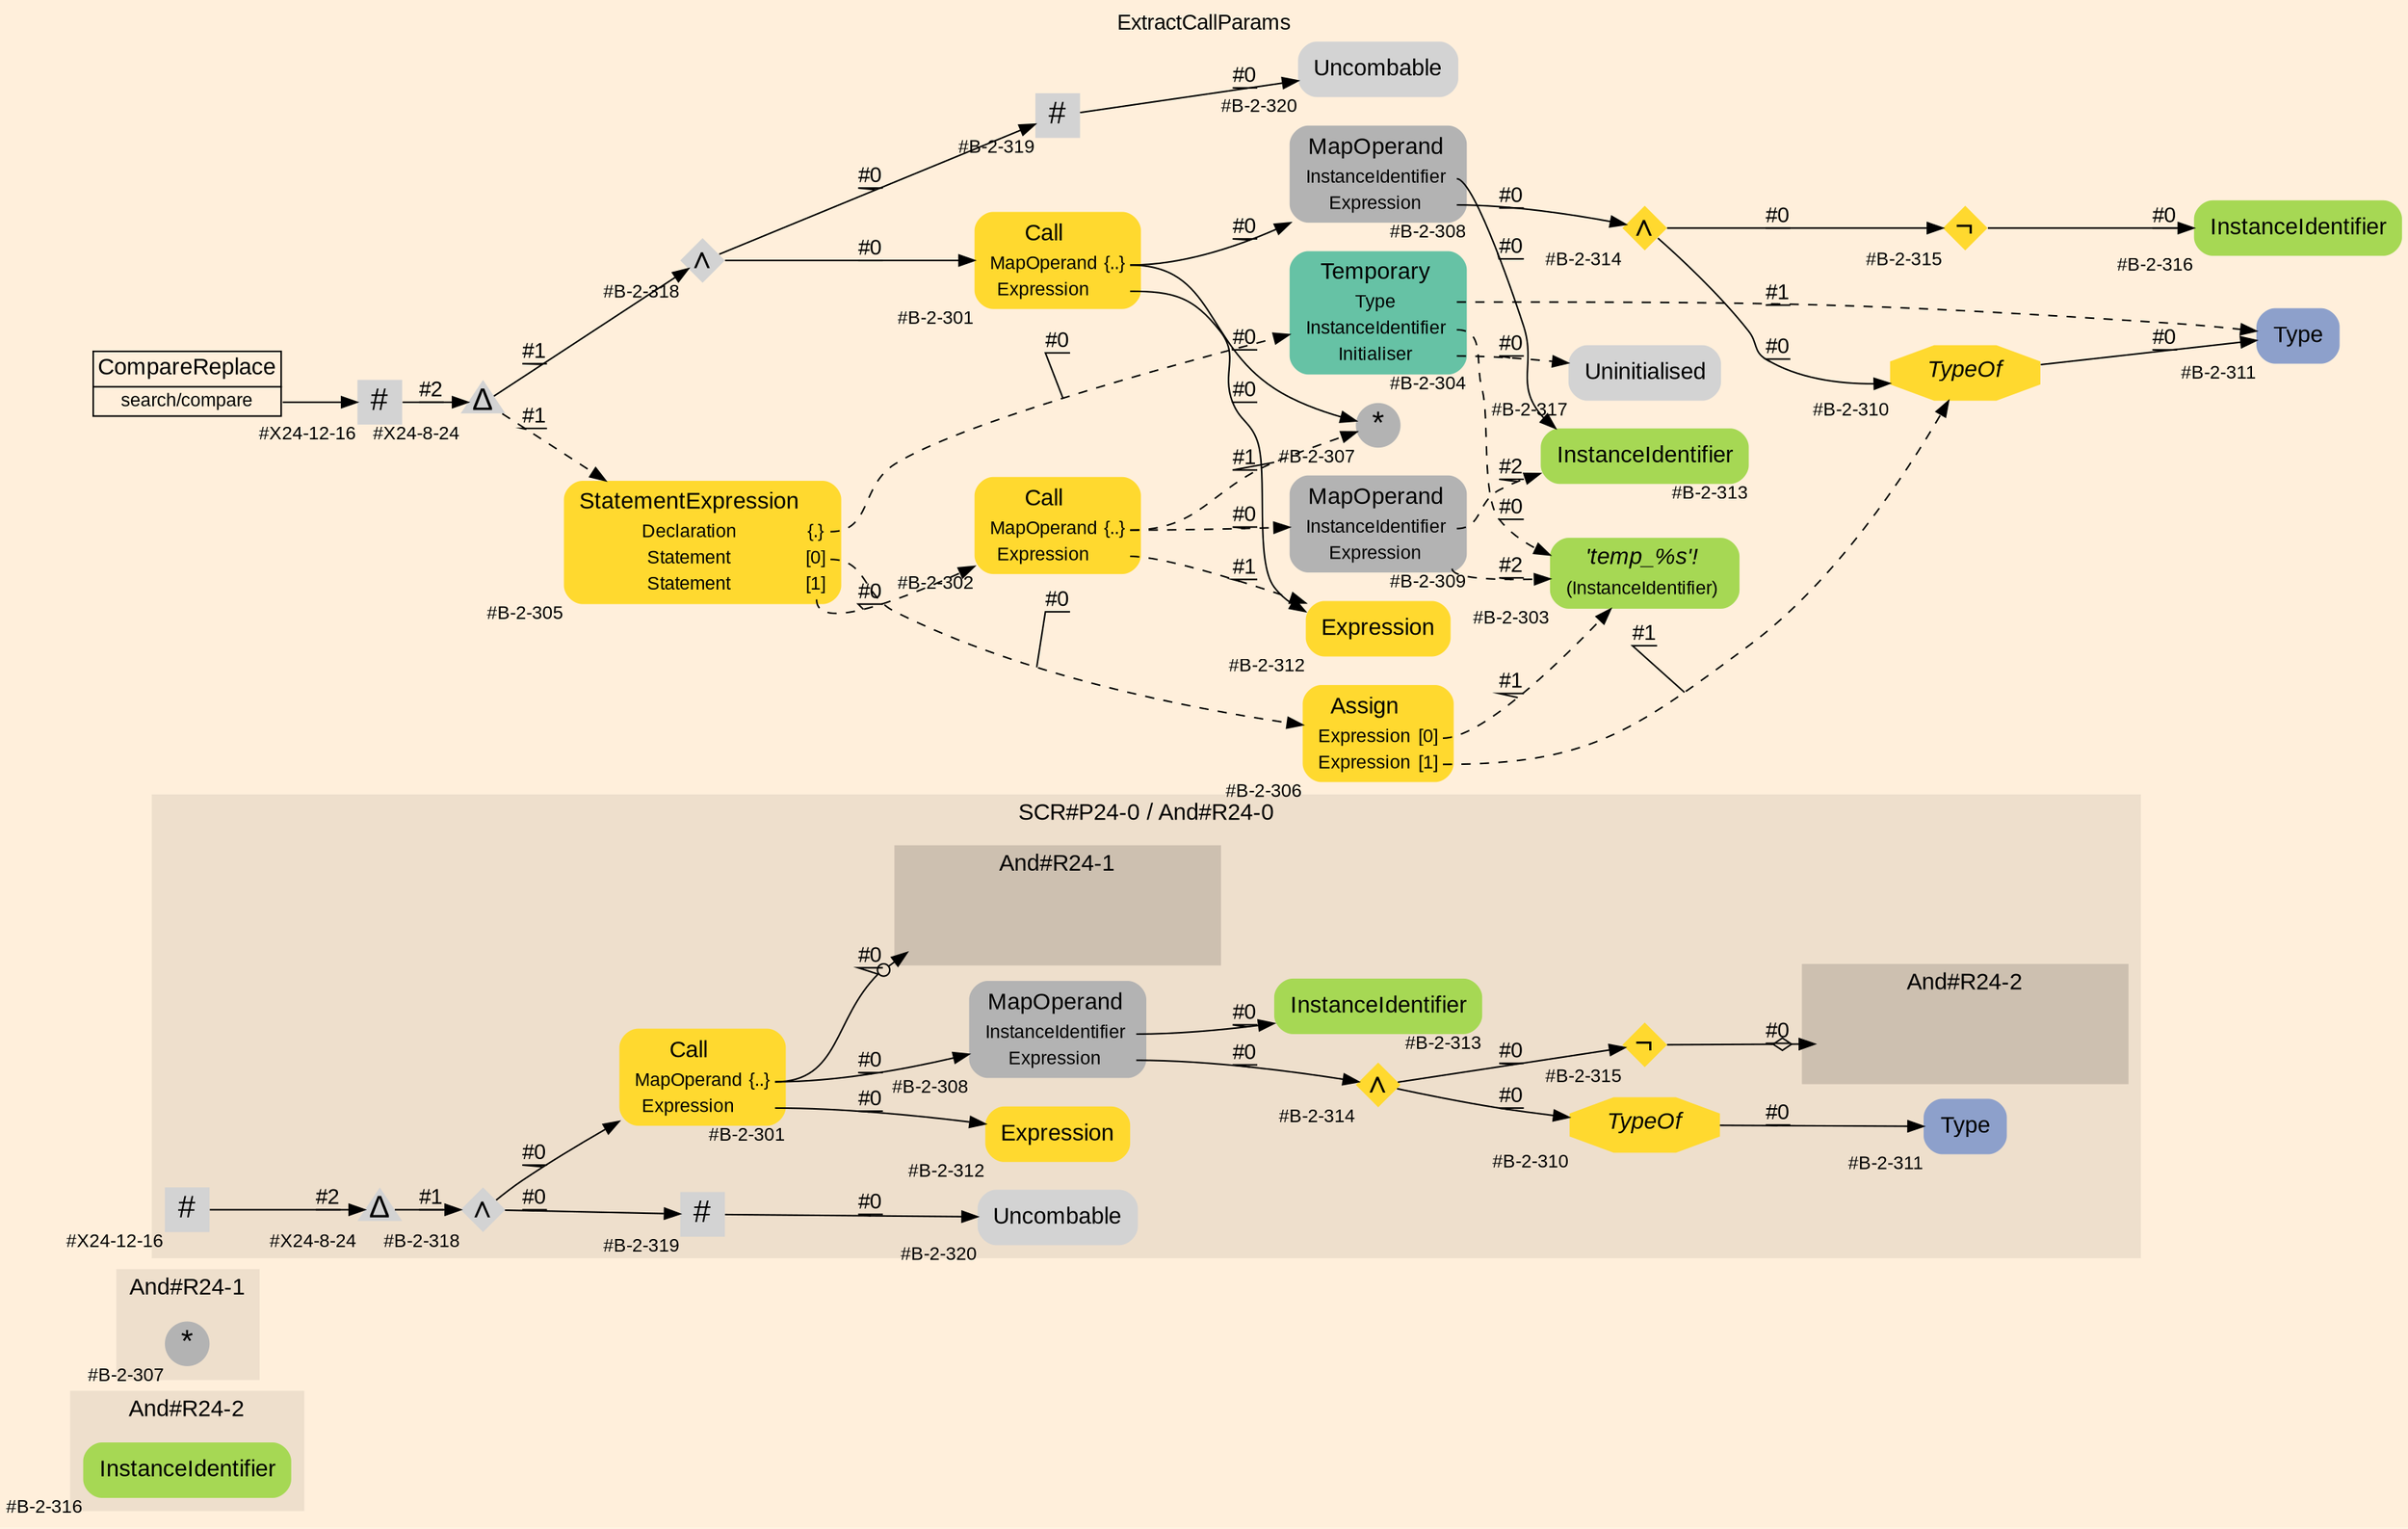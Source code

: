 digraph "ExtractCallParams" {
label = "ExtractCallParams"
labelloc = t
graph [
    rankdir = "LR"
    ranksep = 0.3
    bgcolor = antiquewhite1
    color = black
    fontcolor = black
    fontname = "Arial"
];
node [
    fontname = "Arial"
];
edge [
    fontname = "Arial"
];

// -------------------- figure And#R24-2 --------------------
// -------- region And#R24-2 ----------
subgraph "clusterAnd#R24-2" {
    label = "And#R24-2"
    style = "filled"
    color = antiquewhite2
    fontsize = "15"
    // -------- block And#R24-2/#B-2-316 ----------
    "And#R24-2/#B-2-316" [
        shape = "plaintext"
        fillcolor = "/set28/5"
        xlabel = "#B-2-316"
        fontsize = "12"
        fontcolor = black
        label = <<TABLE BORDER="0" CELLBORDER="0" CELLSPACING="0">
         <TR><TD><FONT POINT-SIZE="15" COLOR="black">InstanceIdentifier</FONT></TD></TR>
        </TABLE>>
        style = "rounded,filled"
    ];
    
}


// -------------------- figure And#R24-1 --------------------
// -------- region And#R24-1 ----------
subgraph "clusterAnd#R24-1" {
    label = "And#R24-1"
    style = "filled"
    color = antiquewhite2
    fontsize = "15"
    // -------- block And#R24-1/#B-2-307 ----------
    "And#R24-1/#B-2-307" [
        shape = "circle"
        fillcolor = "/set28/8"
        xlabel = "#B-2-307"
        fontsize = "12"
        fontcolor = black
        label = <<FONT POINT-SIZE="20" COLOR="black">*</FONT>>
        style = "filled"
        penwidth = 0.0
        fixedsize = true
        width = 0.4
        height = 0.4
    ];
    
}


// -------------------- figure And#R24-0 --------------------
// -------- region And#R24-0 ----------
subgraph "clusterAnd#R24-0" {
    label = "SCR#P24-0 / And#R24-0"
    style = "filled"
    color = antiquewhite2
    fontsize = "15"
    // -------- block And#R24-0/#X24-8-24 ----------
    "And#R24-0/#X24-8-24" [
        shape = "triangle"
        xlabel = "#X24-8-24"
        fontsize = "12"
        fontcolor = black
        label = <<FONT POINT-SIZE="20" COLOR="black">Δ</FONT>>
        style = "filled"
        penwidth = 0.0
        fixedsize = true
        width = 0.4
        height = 0.4
    ];
    
    // -------- block And#R24-0/#B-2-319 ----------
    "And#R24-0/#B-2-319" [
        shape = "square"
        xlabel = "#B-2-319"
        fontsize = "12"
        fontcolor = black
        label = <<FONT POINT-SIZE="20" COLOR="black">#</FONT>>
        style = "filled"
        penwidth = 0.0
        fixedsize = true
        width = 0.4
        height = 0.4
    ];
    
    // -------- block And#R24-0/#B-2-312 ----------
    "And#R24-0/#B-2-312" [
        shape = "plaintext"
        fillcolor = "/set28/6"
        xlabel = "#B-2-312"
        fontsize = "12"
        fontcolor = black
        label = <<TABLE BORDER="0" CELLBORDER="0" CELLSPACING="0">
         <TR><TD><FONT POINT-SIZE="15" COLOR="black">Expression</FONT></TD></TR>
        </TABLE>>
        style = "rounded,filled"
    ];
    
    // -------- block And#R24-0/#X24-12-16 ----------
    "And#R24-0/#X24-12-16" [
        shape = "square"
        xlabel = "#X24-12-16"
        fontsize = "12"
        fontcolor = black
        label = <<FONT POINT-SIZE="20" COLOR="black">#</FONT>>
        style = "filled"
        penwidth = 0.0
        fixedsize = true
        width = 0.4
        height = 0.4
    ];
    
    // -------- block And#R24-0/#B-2-301 ----------
    "And#R24-0/#B-2-301" [
        shape = "plaintext"
        fillcolor = "/set28/6"
        xlabel = "#B-2-301"
        fontsize = "12"
        fontcolor = black
        label = <<TABLE BORDER="0" CELLBORDER="0" CELLSPACING="0">
         <TR><TD><FONT POINT-SIZE="15" COLOR="black">Call</FONT></TD></TR>
         <TR><TD><FONT POINT-SIZE="12" COLOR="black">MapOperand</FONT></TD><TD PORT="port0"><FONT POINT-SIZE="12" COLOR="black">{..}</FONT></TD></TR>
         <TR><TD><FONT POINT-SIZE="12" COLOR="black">Expression</FONT></TD><TD PORT="port1"></TD></TR>
        </TABLE>>
        style = "rounded,filled"
    ];
    
    // -------- block And#R24-0/#B-2-311 ----------
    "And#R24-0/#B-2-311" [
        shape = "plaintext"
        fillcolor = "/set28/3"
        xlabel = "#B-2-311"
        fontsize = "12"
        fontcolor = black
        label = <<TABLE BORDER="0" CELLBORDER="0" CELLSPACING="0">
         <TR><TD><FONT POINT-SIZE="15" COLOR="black">Type</FONT></TD></TR>
        </TABLE>>
        style = "rounded,filled"
    ];
    
    // -------- block And#R24-0/#B-2-310 ----------
    "And#R24-0/#B-2-310" [
        shape = "octagon"
        fillcolor = "/set28/6"
        xlabel = "#B-2-310"
        fontsize = "12"
        fontcolor = black
        label = <<FONT POINT-SIZE="15" COLOR="black"><I>TypeOf</I></FONT>>
        style = "filled"
        penwidth = 0.0
    ];
    
    // -------- block And#R24-0/#B-2-313 ----------
    "And#R24-0/#B-2-313" [
        shape = "plaintext"
        fillcolor = "/set28/5"
        xlabel = "#B-2-313"
        fontsize = "12"
        fontcolor = black
        label = <<TABLE BORDER="0" CELLBORDER="0" CELLSPACING="0">
         <TR><TD><FONT POINT-SIZE="15" COLOR="black">InstanceIdentifier</FONT></TD></TR>
        </TABLE>>
        style = "rounded,filled"
    ];
    
    // -------- block And#R24-0/#B-2-308 ----------
    "And#R24-0/#B-2-308" [
        shape = "plaintext"
        fillcolor = "/set28/8"
        xlabel = "#B-2-308"
        fontsize = "12"
        fontcolor = black
        label = <<TABLE BORDER="0" CELLBORDER="0" CELLSPACING="0">
         <TR><TD><FONT POINT-SIZE="15" COLOR="black">MapOperand</FONT></TD></TR>
         <TR><TD><FONT POINT-SIZE="12" COLOR="black">InstanceIdentifier</FONT></TD><TD PORT="port0"></TD></TR>
         <TR><TD><FONT POINT-SIZE="12" COLOR="black">Expression</FONT></TD><TD PORT="port1"></TD></TR>
        </TABLE>>
        style = "rounded,filled"
    ];
    
    // -------- block And#R24-0/#B-2-314 ----------
    "And#R24-0/#B-2-314" [
        shape = "diamond"
        fillcolor = "/set28/6"
        xlabel = "#B-2-314"
        fontsize = "12"
        fontcolor = black
        label = <<FONT POINT-SIZE="20" COLOR="black">∧</FONT>>
        style = "filled"
        penwidth = 0.0
        fixedsize = true
        width = 0.4
        height = 0.4
    ];
    
    // -------- block And#R24-0/#B-2-315 ----------
    "And#R24-0/#B-2-315" [
        shape = "diamond"
        fillcolor = "/set28/6"
        xlabel = "#B-2-315"
        fontsize = "12"
        fontcolor = black
        label = <<FONT POINT-SIZE="20" COLOR="black">¬</FONT>>
        style = "filled"
        penwidth = 0.0
        fixedsize = true
        width = 0.4
        height = 0.4
    ];
    
    // -------- block And#R24-0/#B-2-318 ----------
    "And#R24-0/#B-2-318" [
        shape = "diamond"
        xlabel = "#B-2-318"
        fontsize = "12"
        fontcolor = black
        label = <<FONT POINT-SIZE="20" COLOR="black">∧</FONT>>
        style = "filled"
        penwidth = 0.0
        fixedsize = true
        width = 0.4
        height = 0.4
    ];
    
    // -------- block And#R24-0/#B-2-320 ----------
    "And#R24-0/#B-2-320" [
        shape = "plaintext"
        xlabel = "#B-2-320"
        fontsize = "12"
        fontcolor = black
        label = <<TABLE BORDER="0" CELLBORDER="0" CELLSPACING="0">
         <TR><TD><FONT POINT-SIZE="15" COLOR="black">Uncombable</FONT></TD></TR>
        </TABLE>>
        style = "rounded,filled"
    ];
    
    // -------- region And#R24-0/And#R24-1 ----------
    subgraph "clusterAnd#R24-0/And#R24-1" {
        label = "And#R24-1"
        style = "filled"
        color = antiquewhite3
        fontsize = "15"
        // -------- block And#R24-0/And#R24-1/#B-2-307 ----------
        "And#R24-0/And#R24-1/#B-2-307" [
            shape = "none"
            fillcolor = "/set28/8"
            xlabel = "#B-2-307"
            fontsize = "12"
            fontcolor = black
            style = "invisible"
        ];
        
    }
    
    // -------- region And#R24-0/And#R24-2 ----------
    subgraph "clusterAnd#R24-0/And#R24-2" {
        label = "And#R24-2"
        style = "filled"
        color = antiquewhite3
        fontsize = "15"
        // -------- block And#R24-0/And#R24-2/#B-2-316 ----------
        "And#R24-0/And#R24-2/#B-2-316" [
            shape = "none"
            fillcolor = "/set28/5"
            xlabel = "#B-2-316"
            fontsize = "12"
            fontcolor = black
            style = "invisible"
        ];
        
    }
    
}

"And#R24-0/#X24-8-24" -> "And#R24-0/#B-2-318" [
    label = "#1"
    decorate = true
    color = black
    fontcolor = black
];

"And#R24-0/#B-2-319" -> "And#R24-0/#B-2-320" [
    label = "#0"
    decorate = true
    color = black
    fontcolor = black
];

"And#R24-0/#X24-12-16" -> "And#R24-0/#X24-8-24" [
    label = "#2"
    decorate = true
    color = black
    fontcolor = black
];

"And#R24-0/#B-2-301":port0 -> "And#R24-0/And#R24-1/#B-2-307" [
    arrowhead="normalnoneodot"
    label = "#0"
    decorate = true
    color = black
    fontcolor = black
];

"And#R24-0/#B-2-301":port0 -> "And#R24-0/#B-2-308" [
    label = "#0"
    decorate = true
    color = black
    fontcolor = black
];

"And#R24-0/#B-2-301":port1 -> "And#R24-0/#B-2-312" [
    label = "#0"
    decorate = true
    color = black
    fontcolor = black
];

"And#R24-0/#B-2-310" -> "And#R24-0/#B-2-311" [
    label = "#0"
    decorate = true
    color = black
    fontcolor = black
];

"And#R24-0/#B-2-308":port0 -> "And#R24-0/#B-2-313" [
    label = "#0"
    decorate = true
    color = black
    fontcolor = black
];

"And#R24-0/#B-2-308":port1 -> "And#R24-0/#B-2-314" [
    label = "#0"
    decorate = true
    color = black
    fontcolor = black
];

"And#R24-0/#B-2-314" -> "And#R24-0/#B-2-310" [
    label = "#0"
    decorate = true
    color = black
    fontcolor = black
];

"And#R24-0/#B-2-314" -> "And#R24-0/#B-2-315" [
    label = "#0"
    decorate = true
    color = black
    fontcolor = black
];

"And#R24-0/#B-2-315" -> "And#R24-0/And#R24-2/#B-2-316" [
    arrowhead="normalnoneodiamond"
    label = "#0"
    decorate = true
    color = black
    fontcolor = black
];

"And#R24-0/#B-2-318" -> "And#R24-0/#B-2-301" [
    label = "#0"
    decorate = true
    color = black
    fontcolor = black
];

"And#R24-0/#B-2-318" -> "And#R24-0/#B-2-319" [
    label = "#0"
    decorate = true
    color = black
    fontcolor = black
];


// -------------------- transformation figure --------------------
// -------- block CR#X24-10-24 ----------
"CR#X24-10-24" [
    shape = "plaintext"
    fillcolor = antiquewhite1
    fontsize = "12"
    fontcolor = black
    label = <<TABLE BORDER="0" CELLBORDER="1" CELLSPACING="0">
     <TR><TD><FONT POINT-SIZE="15" COLOR="black">CompareReplace</FONT></TD></TR>
     <TR><TD PORT="port0"><FONT POINT-SIZE="12" COLOR="black">search/compare</FONT></TD></TR>
    </TABLE>>
    style = "filled"
    color = black
];

// -------- block #X24-12-16 ----------
"#X24-12-16" [
    shape = "square"
    xlabel = "#X24-12-16"
    fontsize = "12"
    fontcolor = black
    label = <<FONT POINT-SIZE="20" COLOR="black">#</FONT>>
    style = "filled"
    penwidth = 0.0
    fixedsize = true
    width = 0.4
    height = 0.4
];

// -------- block #X24-8-24 ----------
"#X24-8-24" [
    shape = "triangle"
    xlabel = "#X24-8-24"
    fontsize = "12"
    fontcolor = black
    label = <<FONT POINT-SIZE="20" COLOR="black">Δ</FONT>>
    style = "filled"
    penwidth = 0.0
    fixedsize = true
    width = 0.4
    height = 0.4
];

// -------- block #B-2-318 ----------
"#B-2-318" [
    shape = "diamond"
    xlabel = "#B-2-318"
    fontsize = "12"
    fontcolor = black
    label = <<FONT POINT-SIZE="20" COLOR="black">∧</FONT>>
    style = "filled"
    penwidth = 0.0
    fixedsize = true
    width = 0.4
    height = 0.4
];

// -------- block #B-2-301 ----------
"#B-2-301" [
    shape = "plaintext"
    fillcolor = "/set28/6"
    xlabel = "#B-2-301"
    fontsize = "12"
    fontcolor = black
    label = <<TABLE BORDER="0" CELLBORDER="0" CELLSPACING="0">
     <TR><TD><FONT POINT-SIZE="15" COLOR="black">Call</FONT></TD></TR>
     <TR><TD><FONT POINT-SIZE="12" COLOR="black">MapOperand</FONT></TD><TD PORT="port0"><FONT POINT-SIZE="12" COLOR="black">{..}</FONT></TD></TR>
     <TR><TD><FONT POINT-SIZE="12" COLOR="black">Expression</FONT></TD><TD PORT="port1"></TD></TR>
    </TABLE>>
    style = "rounded,filled"
];

// -------- block #B-2-307 ----------
"#B-2-307" [
    shape = "circle"
    fillcolor = "/set28/8"
    xlabel = "#B-2-307"
    fontsize = "12"
    fontcolor = black
    label = <<FONT POINT-SIZE="20" COLOR="black">*</FONT>>
    style = "filled"
    penwidth = 0.0
    fixedsize = true
    width = 0.4
    height = 0.4
];

// -------- block #B-2-308 ----------
"#B-2-308" [
    shape = "plaintext"
    fillcolor = "/set28/8"
    xlabel = "#B-2-308"
    fontsize = "12"
    fontcolor = black
    label = <<TABLE BORDER="0" CELLBORDER="0" CELLSPACING="0">
     <TR><TD><FONT POINT-SIZE="15" COLOR="black">MapOperand</FONT></TD></TR>
     <TR><TD><FONT POINT-SIZE="12" COLOR="black">InstanceIdentifier</FONT></TD><TD PORT="port0"></TD></TR>
     <TR><TD><FONT POINT-SIZE="12" COLOR="black">Expression</FONT></TD><TD PORT="port1"></TD></TR>
    </TABLE>>
    style = "rounded,filled"
];

// -------- block #B-2-313 ----------
"#B-2-313" [
    shape = "plaintext"
    fillcolor = "/set28/5"
    xlabel = "#B-2-313"
    fontsize = "12"
    fontcolor = black
    label = <<TABLE BORDER="0" CELLBORDER="0" CELLSPACING="0">
     <TR><TD><FONT POINT-SIZE="15" COLOR="black">InstanceIdentifier</FONT></TD></TR>
    </TABLE>>
    style = "rounded,filled"
];

// -------- block #B-2-314 ----------
"#B-2-314" [
    shape = "diamond"
    fillcolor = "/set28/6"
    xlabel = "#B-2-314"
    fontsize = "12"
    fontcolor = black
    label = <<FONT POINT-SIZE="20" COLOR="black">∧</FONT>>
    style = "filled"
    penwidth = 0.0
    fixedsize = true
    width = 0.4
    height = 0.4
];

// -------- block #B-2-310 ----------
"#B-2-310" [
    shape = "octagon"
    fillcolor = "/set28/6"
    xlabel = "#B-2-310"
    fontsize = "12"
    fontcolor = black
    label = <<FONT POINT-SIZE="15" COLOR="black"><I>TypeOf</I></FONT>>
    style = "filled"
    penwidth = 0.0
];

// -------- block #B-2-311 ----------
"#B-2-311" [
    shape = "plaintext"
    fillcolor = "/set28/3"
    xlabel = "#B-2-311"
    fontsize = "12"
    fontcolor = black
    label = <<TABLE BORDER="0" CELLBORDER="0" CELLSPACING="0">
     <TR><TD><FONT POINT-SIZE="15" COLOR="black">Type</FONT></TD></TR>
    </TABLE>>
    style = "rounded,filled"
];

// -------- block #B-2-315 ----------
"#B-2-315" [
    shape = "diamond"
    fillcolor = "/set28/6"
    xlabel = "#B-2-315"
    fontsize = "12"
    fontcolor = black
    label = <<FONT POINT-SIZE="20" COLOR="black">¬</FONT>>
    style = "filled"
    penwidth = 0.0
    fixedsize = true
    width = 0.4
    height = 0.4
];

// -------- block #B-2-316 ----------
"#B-2-316" [
    shape = "plaintext"
    fillcolor = "/set28/5"
    xlabel = "#B-2-316"
    fontsize = "12"
    fontcolor = black
    label = <<TABLE BORDER="0" CELLBORDER="0" CELLSPACING="0">
     <TR><TD><FONT POINT-SIZE="15" COLOR="black">InstanceIdentifier</FONT></TD></TR>
    </TABLE>>
    style = "rounded,filled"
];

// -------- block #B-2-312 ----------
"#B-2-312" [
    shape = "plaintext"
    fillcolor = "/set28/6"
    xlabel = "#B-2-312"
    fontsize = "12"
    fontcolor = black
    label = <<TABLE BORDER="0" CELLBORDER="0" CELLSPACING="0">
     <TR><TD><FONT POINT-SIZE="15" COLOR="black">Expression</FONT></TD></TR>
    </TABLE>>
    style = "rounded,filled"
];

// -------- block #B-2-319 ----------
"#B-2-319" [
    shape = "square"
    xlabel = "#B-2-319"
    fontsize = "12"
    fontcolor = black
    label = <<FONT POINT-SIZE="20" COLOR="black">#</FONT>>
    style = "filled"
    penwidth = 0.0
    fixedsize = true
    width = 0.4
    height = 0.4
];

// -------- block #B-2-320 ----------
"#B-2-320" [
    shape = "plaintext"
    xlabel = "#B-2-320"
    fontsize = "12"
    fontcolor = black
    label = <<TABLE BORDER="0" CELLBORDER="0" CELLSPACING="0">
     <TR><TD><FONT POINT-SIZE="15" COLOR="black">Uncombable</FONT></TD></TR>
    </TABLE>>
    style = "rounded,filled"
];

// -------- block #B-2-305 ----------
"#B-2-305" [
    shape = "plaintext"
    fillcolor = "/set28/6"
    xlabel = "#B-2-305"
    fontsize = "12"
    fontcolor = black
    label = <<TABLE BORDER="0" CELLBORDER="0" CELLSPACING="0">
     <TR><TD><FONT POINT-SIZE="15" COLOR="black">StatementExpression</FONT></TD></TR>
     <TR><TD><FONT POINT-SIZE="12" COLOR="black">Declaration</FONT></TD><TD PORT="port0"><FONT POINT-SIZE="12" COLOR="black">{.}</FONT></TD></TR>
     <TR><TD><FONT POINT-SIZE="12" COLOR="black">Statement</FONT></TD><TD PORT="port1"><FONT POINT-SIZE="12" COLOR="black">[0]</FONT></TD></TR>
     <TR><TD><FONT POINT-SIZE="12" COLOR="black">Statement</FONT></TD><TD PORT="port2"><FONT POINT-SIZE="12" COLOR="black">[1]</FONT></TD></TR>
    </TABLE>>
    style = "rounded,filled"
];

// -------- block #B-2-304 ----------
"#B-2-304" [
    shape = "plaintext"
    fillcolor = "/set28/1"
    xlabel = "#B-2-304"
    fontsize = "12"
    fontcolor = black
    label = <<TABLE BORDER="0" CELLBORDER="0" CELLSPACING="0">
     <TR><TD><FONT POINT-SIZE="15" COLOR="black">Temporary</FONT></TD></TR>
     <TR><TD><FONT POINT-SIZE="12" COLOR="black">Type</FONT></TD><TD PORT="port0"></TD></TR>
     <TR><TD><FONT POINT-SIZE="12" COLOR="black">InstanceIdentifier</FONT></TD><TD PORT="port1"></TD></TR>
     <TR><TD><FONT POINT-SIZE="12" COLOR="black">Initialiser</FONT></TD><TD PORT="port2"></TD></TR>
    </TABLE>>
    style = "rounded,filled"
];

// -------- block #B-2-303 ----------
"#B-2-303" [
    shape = "plaintext"
    fillcolor = "/set28/5"
    xlabel = "#B-2-303"
    fontsize = "12"
    fontcolor = black
    label = <<TABLE BORDER="0" CELLBORDER="0" CELLSPACING="0">
     <TR><TD><FONT POINT-SIZE="15" COLOR="black"><I>'temp_%s'!</I></FONT></TD></TR>
     <TR><TD><FONT POINT-SIZE="12" COLOR="black">(InstanceIdentifier)</FONT></TD><TD PORT="port0"></TD></TR>
    </TABLE>>
    style = "rounded,filled"
];

// -------- block #B-2-317 ----------
"#B-2-317" [
    shape = "plaintext"
    xlabel = "#B-2-317"
    fontsize = "12"
    fontcolor = black
    label = <<TABLE BORDER="0" CELLBORDER="0" CELLSPACING="0">
     <TR><TD><FONT POINT-SIZE="15" COLOR="black">Uninitialised</FONT></TD></TR>
    </TABLE>>
    style = "rounded,filled"
];

// -------- block #B-2-306 ----------
"#B-2-306" [
    shape = "plaintext"
    fillcolor = "/set28/6"
    xlabel = "#B-2-306"
    fontsize = "12"
    fontcolor = black
    label = <<TABLE BORDER="0" CELLBORDER="0" CELLSPACING="0">
     <TR><TD><FONT POINT-SIZE="15" COLOR="black">Assign</FONT></TD></TR>
     <TR><TD><FONT POINT-SIZE="12" COLOR="black">Expression</FONT></TD><TD PORT="port0"><FONT POINT-SIZE="12" COLOR="black">[0]</FONT></TD></TR>
     <TR><TD><FONT POINT-SIZE="12" COLOR="black">Expression</FONT></TD><TD PORT="port1"><FONT POINT-SIZE="12" COLOR="black">[1]</FONT></TD></TR>
    </TABLE>>
    style = "rounded,filled"
];

// -------- block #B-2-302 ----------
"#B-2-302" [
    shape = "plaintext"
    fillcolor = "/set28/6"
    xlabel = "#B-2-302"
    fontsize = "12"
    fontcolor = black
    label = <<TABLE BORDER="0" CELLBORDER="0" CELLSPACING="0">
     <TR><TD><FONT POINT-SIZE="15" COLOR="black">Call</FONT></TD></TR>
     <TR><TD><FONT POINT-SIZE="12" COLOR="black">MapOperand</FONT></TD><TD PORT="port0"><FONT POINT-SIZE="12" COLOR="black">{..}</FONT></TD></TR>
     <TR><TD><FONT POINT-SIZE="12" COLOR="black">Expression</FONT></TD><TD PORT="port1"></TD></TR>
    </TABLE>>
    style = "rounded,filled"
];

// -------- block #B-2-309 ----------
"#B-2-309" [
    shape = "plaintext"
    fillcolor = "/set28/8"
    xlabel = "#B-2-309"
    fontsize = "12"
    fontcolor = black
    label = <<TABLE BORDER="0" CELLBORDER="0" CELLSPACING="0">
     <TR><TD><FONT POINT-SIZE="15" COLOR="black">MapOperand</FONT></TD></TR>
     <TR><TD><FONT POINT-SIZE="12" COLOR="black">InstanceIdentifier</FONT></TD><TD PORT="port0"></TD></TR>
     <TR><TD><FONT POINT-SIZE="12" COLOR="black">Expression</FONT></TD><TD PORT="port1"></TD></TR>
    </TABLE>>
    style = "rounded,filled"
];

"CR#X24-10-24":port0 -> "#X24-12-16" [
    label = ""
    decorate = true
    color = black
    fontcolor = black
];

"#X24-12-16" -> "#X24-8-24" [
    label = "#2"
    decorate = true
    color = black
    fontcolor = black
];

"#X24-8-24" -> "#B-2-318" [
    label = "#1"
    decorate = true
    color = black
    fontcolor = black
];

"#X24-8-24" -> "#B-2-305" [
    style="dashed"
    label = "#1"
    decorate = true
    color = black
    fontcolor = black
];

"#B-2-318" -> "#B-2-301" [
    label = "#0"
    decorate = true
    color = black
    fontcolor = black
];

"#B-2-318" -> "#B-2-319" [
    label = "#0"
    decorate = true
    color = black
    fontcolor = black
];

"#B-2-301":port0 -> "#B-2-307" [
    label = "#0"
    decorate = true
    color = black
    fontcolor = black
];

"#B-2-301":port0 -> "#B-2-308" [
    label = "#0"
    decorate = true
    color = black
    fontcolor = black
];

"#B-2-301":port1 -> "#B-2-312" [
    label = "#0"
    decorate = true
    color = black
    fontcolor = black
];

"#B-2-308":port0 -> "#B-2-313" [
    label = "#0"
    decorate = true
    color = black
    fontcolor = black
];

"#B-2-308":port1 -> "#B-2-314" [
    label = "#0"
    decorate = true
    color = black
    fontcolor = black
];

"#B-2-314" -> "#B-2-310" [
    label = "#0"
    decorate = true
    color = black
    fontcolor = black
];

"#B-2-314" -> "#B-2-315" [
    label = "#0"
    decorate = true
    color = black
    fontcolor = black
];

"#B-2-310" -> "#B-2-311" [
    label = "#0"
    decorate = true
    color = black
    fontcolor = black
];

"#B-2-315" -> "#B-2-316" [
    label = "#0"
    decorate = true
    color = black
    fontcolor = black
];

"#B-2-319" -> "#B-2-320" [
    label = "#0"
    decorate = true
    color = black
    fontcolor = black
];

"#B-2-305":port0 -> "#B-2-304" [
    style="dashed"
    label = "#0"
    decorate = true
    color = black
    fontcolor = black
];

"#B-2-305":port1 -> "#B-2-306" [
    style="dashed"
    label = "#0"
    decorate = true
    color = black
    fontcolor = black
];

"#B-2-305":port2 -> "#B-2-302" [
    style="dashed"
    label = "#0"
    decorate = true
    color = black
    fontcolor = black
];

"#B-2-304":port0 -> "#B-2-311" [
    style="dashed"
    label = "#1"
    decorate = true
    color = black
    fontcolor = black
];

"#B-2-304":port1 -> "#B-2-303" [
    style="dashed"
    label = "#0"
    decorate = true
    color = black
    fontcolor = black
];

"#B-2-304":port2 -> "#B-2-317" [
    style="dashed"
    label = "#0"
    decorate = true
    color = black
    fontcolor = black
];

"#B-2-306":port0 -> "#B-2-303" [
    style="dashed"
    label = "#1"
    decorate = true
    color = black
    fontcolor = black
];

"#B-2-306":port1 -> "#B-2-310" [
    style="dashed"
    label = "#1"
    decorate = true
    color = black
    fontcolor = black
];

"#B-2-302":port0 -> "#B-2-307" [
    style="dashed"
    label = "#1"
    decorate = true
    color = black
    fontcolor = black
];

"#B-2-302":port0 -> "#B-2-309" [
    style="dashed"
    label = "#0"
    decorate = true
    color = black
    fontcolor = black
];

"#B-2-302":port1 -> "#B-2-312" [
    style="dashed"
    label = "#1"
    decorate = true
    color = black
    fontcolor = black
];

"#B-2-309":port0 -> "#B-2-313" [
    style="dashed"
    label = "#2"
    decorate = true
    color = black
    fontcolor = black
];

"#B-2-309":port1 -> "#B-2-303" [
    style="dashed"
    label = "#2"
    decorate = true
    color = black
    fontcolor = black
];


}
